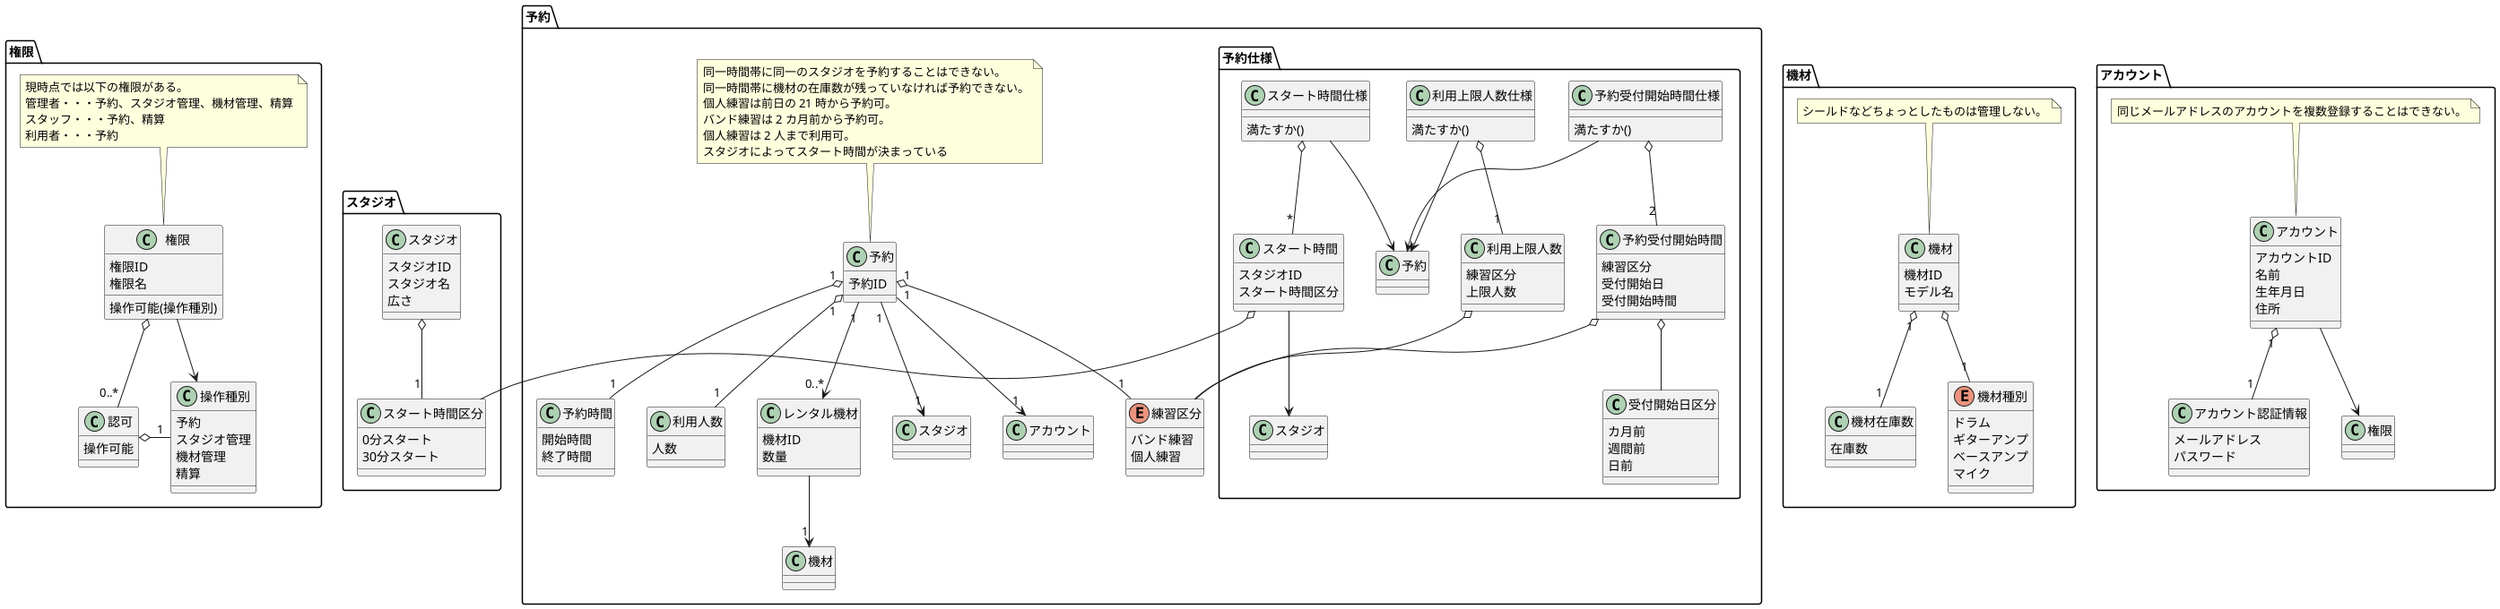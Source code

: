 @startuml DomainModel

package スタジオ {
    class スタジオ {
        スタジオID
        スタジオ名
        広さ
    }

    class スタート時間区分 {
        0分スタート
        30分スタート
    }

    スタジオ o-- "1" スタート時間区分
}

package 機材 {
    class 機材 {
        機材ID
        モデル名
    }

    class 機材在庫数 {
        在庫数
    }

    enum 機材種別 {
        ドラム
        ギターアンプ
        ベースアンプ
        マイク
    }

    機材 o-- "1" 機材種別
    機材 "1" o-- "1" 機材在庫数

    note top of 機材
    シールドなどちょっとしたものは管理しない。
    end note
}

package アカウント {
    class アカウント {
        アカウントID
        名前
        生年月日
        住所
    }

    class アカウント認証情報 {
        メールアドレス
        パスワード
    }

    アカウント "1" o-- "1" アカウント認証情報
    アカウント --> 権限

    note top of アカウント
    同じメールアドレスのアカウントを複数登録することはできない。
    end note
}

package 権限 {
    class 権限 {
        権限ID
        権限名
        操作可能(操作種別)
    }

    class 認可 {
        操作可能
    }

    class 操作種別 {
        予約
        スタジオ管理
        機材管理
        精算
    }

    権限 o-- "0..*" 認可
    認可 o- "1" 操作種別
    権限 --> 操作種別

    note top of 権限
    現時点では以下の権限がある。
    管理者・・・予約、スタジオ管理、機材管理、精算
    スタッフ・・・予約、精算
    利用者・・・予約
    end note
}

package 予約 {
    class 予約 {
        予約ID
    }

    class レンタル機材 {
        機材ID
        数量
    }

    class 予約時間 {
        開始時間
        終了時間
    }

    class 利用人数 {
        人数
    }

    enum 練習区分 {
        バンド練習
        個人練習
    }

    予約 "1" --> "1" スタジオ
    予約 "1" --> "1" アカウント
    予約 "1" o-- "1" 練習区分
    予約 "1" o-- "1" 予約時間
    予約 "1" o-- "1" 利用人数
    予約 "1" --> "0..*" レンタル機材
    レンタル機材 --> "1" 機材

    note top of 予約
    同一時間帯に同一のスタジオを予約することはできない。
    同一時間帯に機材の在庫数が残っていなければ予約できない。
    個人練習は前日の 21 時から予約可。
    バンド練習は 2 カ月前から予約可。
    個人練習は 2 人まで利用可。
    スタジオによってスタート時間が決まっている
    end note

    package 予約仕様 {
        class 予約受付開始時間仕様 {
            満たすか()
        }

        class 予約受付開始時間 {
            練習区分
            受付開始日
            受付開始時間
        }

        class 受付開始日区分 {
            カ月前
            週間前
            日前
        }

        予約受付開始時間仕様 --> 予約
        予約受付開始時間仕様 o-- "2" 予約受付開始時間
        予約受付開始時間 o-- 練習区分
        予約受付開始時間 o-- 受付開始日区分

        class 利用上限人数仕様 {
            満たすか()
        }

        class 利用上限人数 {
            練習区分
            上限人数
        }

        利用上限人数仕様 --> 予約
        利用上限人数仕様 o-- "1" 利用上限人数
        利用上限人数 o-- 練習区分

        class スタート時間仕様 {
            満たすか()
        }

        class スタート時間 {
            スタジオID
            スタート時間区分
        }

        スタート時間仕様 --> 予約
        スタート時間仕様 o-- "*" スタート時間
        スタート時間 --> スタジオ
        スタート時間 o-- スタート時間区分
    }
}
@enduml
